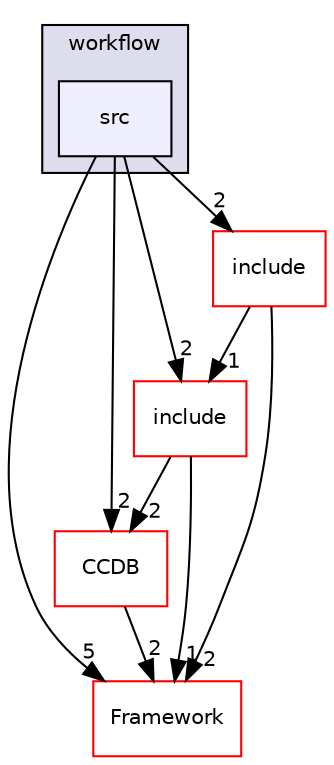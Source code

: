 digraph "/home/travis/build/AliceO2Group/AliceO2/Detectors/Calibration/workflow/src" {
  bgcolor=transparent;
  compound=true
  node [ fontsize="10", fontname="Helvetica"];
  edge [ labelfontsize="10", labelfontname="Helvetica"];
  subgraph clusterdir_bdfab223ab1d11a711a1b62c9e6ee4e4 {
    graph [ bgcolor="#ddddee", pencolor="black", label="workflow" fontname="Helvetica", fontsize="10", URL="dir_bdfab223ab1d11a711a1b62c9e6ee4e4.html"]
  dir_d049c16c1f671c1e2cd71a8241d7414c [shape=box, label="src", style="filled", fillcolor="#eeeeff", pencolor="black", URL="dir_d049c16c1f671c1e2cd71a8241d7414c.html"];
  }
  dir_6af676bf18881990e4083e191d0e63e0 [shape=box label="CCDB" color="red" URL="dir_6af676bf18881990e4083e191d0e63e0.html"];
  dir_58feed31c1daa1c00a5529303a74a4e4 [shape=box label="include" color="red" URL="dir_58feed31c1daa1c00a5529303a74a4e4.html"];
  dir_bcbb2cf9a3d3d83e5515c82071a07177 [shape=box label="Framework" color="red" URL="dir_bcbb2cf9a3d3d83e5515c82071a07177.html"];
  dir_6e09d056829f372c8b60e90fe51dd465 [shape=box label="include" color="red" URL="dir_6e09d056829f372c8b60e90fe51dd465.html"];
  dir_6af676bf18881990e4083e191d0e63e0->dir_bcbb2cf9a3d3d83e5515c82071a07177 [headlabel="2", labeldistance=1.5 headhref="dir_000028_000063.html"];
  dir_58feed31c1daa1c00a5529303a74a4e4->dir_bcbb2cf9a3d3d83e5515c82071a07177 [headlabel="2", labeldistance=1.5 headhref="dir_000366_000063.html"];
  dir_58feed31c1daa1c00a5529303a74a4e4->dir_6e09d056829f372c8b60e90fe51dd465 [headlabel="1", labeldistance=1.5 headhref="dir_000366_000051.html"];
  dir_d049c16c1f671c1e2cd71a8241d7414c->dir_6af676bf18881990e4083e191d0e63e0 [headlabel="2", labeldistance=1.5 headhref="dir_000368_000028.html"];
  dir_d049c16c1f671c1e2cd71a8241d7414c->dir_58feed31c1daa1c00a5529303a74a4e4 [headlabel="2", labeldistance=1.5 headhref="dir_000368_000366.html"];
  dir_d049c16c1f671c1e2cd71a8241d7414c->dir_bcbb2cf9a3d3d83e5515c82071a07177 [headlabel="5", labeldistance=1.5 headhref="dir_000368_000063.html"];
  dir_d049c16c1f671c1e2cd71a8241d7414c->dir_6e09d056829f372c8b60e90fe51dd465 [headlabel="2", labeldistance=1.5 headhref="dir_000368_000051.html"];
  dir_6e09d056829f372c8b60e90fe51dd465->dir_6af676bf18881990e4083e191d0e63e0 [headlabel="2", labeldistance=1.5 headhref="dir_000051_000028.html"];
  dir_6e09d056829f372c8b60e90fe51dd465->dir_bcbb2cf9a3d3d83e5515c82071a07177 [headlabel="1", labeldistance=1.5 headhref="dir_000051_000063.html"];
}
